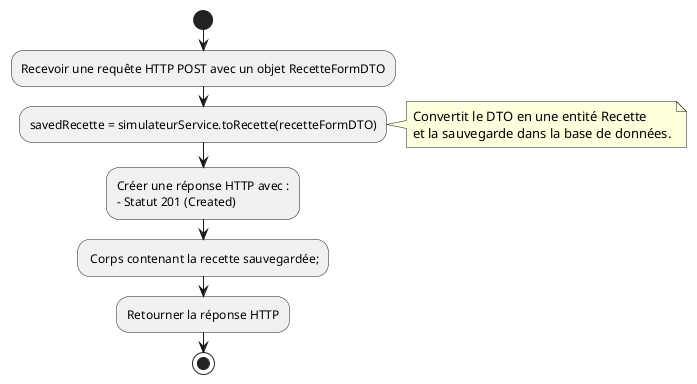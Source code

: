 @startuml
start
:Recevoir une requête HTTP POST avec un objet RecetteFormDTO;

:savedRecette = simulateurService.toRecette(recetteFormDTO);
note right: Convertit le DTO en une entité Recette\net la sauvegarde dans la base de données.

:Créer une réponse HTTP avec :
- Statut 201 (Created);
- Corps contenant la recette sauvegardée;

:Retourner la réponse HTTP;
stop
@enduml